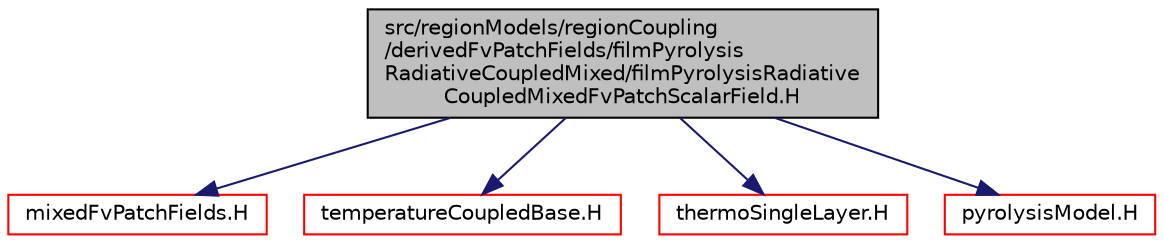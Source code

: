 digraph "src/regionModels/regionCoupling/derivedFvPatchFields/filmPyrolysisRadiativeCoupledMixed/filmPyrolysisRadiativeCoupledMixedFvPatchScalarField.H"
{
  bgcolor="transparent";
  edge [fontname="Helvetica",fontsize="10",labelfontname="Helvetica",labelfontsize="10"];
  node [fontname="Helvetica",fontsize="10",shape=record];
  Node0 [label="src/regionModels/regionCoupling\l/derivedFvPatchFields/filmPyrolysis\lRadiativeCoupledMixed/filmPyrolysisRadiative\lCoupledMixedFvPatchScalarField.H",height=0.2,width=0.4,color="black", fillcolor="grey75", style="filled", fontcolor="black"];
  Node0 -> Node1 [color="midnightblue",fontsize="10",style="solid",fontname="Helvetica"];
  Node1 [label="mixedFvPatchFields.H",height=0.2,width=0.4,color="red",URL="$a01634.html"];
  Node0 -> Node206 [color="midnightblue",fontsize="10",style="solid",fontname="Helvetica"];
  Node206 [label="temperatureCoupledBase.H",height=0.2,width=0.4,color="red",URL="$a17600.html"];
  Node0 -> Node207 [color="midnightblue",fontsize="10",style="solid",fontname="Helvetica"];
  Node207 [label="thermoSingleLayer.H",height=0.2,width=0.4,color="red",URL="$a14459.html"];
  Node0 -> Node398 [color="midnightblue",fontsize="10",style="solid",fontname="Helvetica"];
  Node398 [label="pyrolysisModel.H",height=0.2,width=0.4,color="red",URL="$a14075.html"];
}
